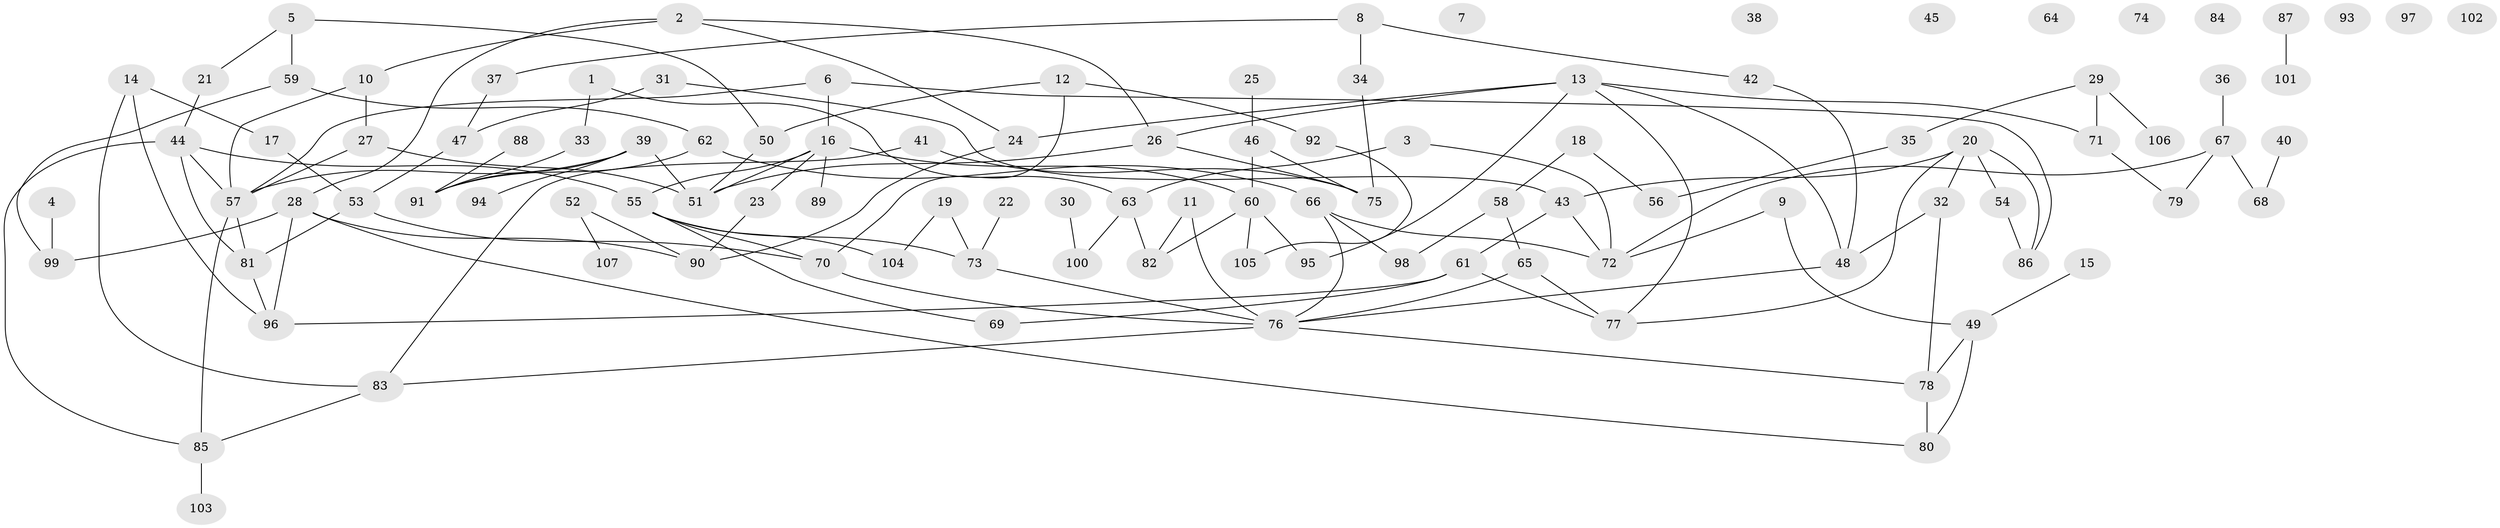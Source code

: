 // coarse degree distribution, {2: 0.2028985507246377, 4: 0.15942028985507245, 5: 0.08695652173913043, 1: 0.11594202898550725, 7: 0.057971014492753624, 0: 0.14492753623188406, 3: 0.17391304347826086, 6: 0.028985507246376812, 8: 0.028985507246376812}
// Generated by graph-tools (version 1.1) at 2025/41/03/06/25 10:41:21]
// undirected, 107 vertices, 144 edges
graph export_dot {
graph [start="1"]
  node [color=gray90,style=filled];
  1;
  2;
  3;
  4;
  5;
  6;
  7;
  8;
  9;
  10;
  11;
  12;
  13;
  14;
  15;
  16;
  17;
  18;
  19;
  20;
  21;
  22;
  23;
  24;
  25;
  26;
  27;
  28;
  29;
  30;
  31;
  32;
  33;
  34;
  35;
  36;
  37;
  38;
  39;
  40;
  41;
  42;
  43;
  44;
  45;
  46;
  47;
  48;
  49;
  50;
  51;
  52;
  53;
  54;
  55;
  56;
  57;
  58;
  59;
  60;
  61;
  62;
  63;
  64;
  65;
  66;
  67;
  68;
  69;
  70;
  71;
  72;
  73;
  74;
  75;
  76;
  77;
  78;
  79;
  80;
  81;
  82;
  83;
  84;
  85;
  86;
  87;
  88;
  89;
  90;
  91;
  92;
  93;
  94;
  95;
  96;
  97;
  98;
  99;
  100;
  101;
  102;
  103;
  104;
  105;
  106;
  107;
  1 -- 33;
  1 -- 63;
  2 -- 10;
  2 -- 24;
  2 -- 26;
  2 -- 28;
  3 -- 63;
  3 -- 72;
  4 -- 99;
  5 -- 21;
  5 -- 50;
  5 -- 59;
  6 -- 16;
  6 -- 57;
  6 -- 86;
  8 -- 34;
  8 -- 37;
  8 -- 42;
  9 -- 49;
  9 -- 72;
  10 -- 27;
  10 -- 57;
  11 -- 76;
  11 -- 82;
  12 -- 50;
  12 -- 70;
  12 -- 92;
  13 -- 24;
  13 -- 26;
  13 -- 48;
  13 -- 71;
  13 -- 77;
  13 -- 95;
  14 -- 17;
  14 -- 83;
  14 -- 96;
  15 -- 49;
  16 -- 23;
  16 -- 51;
  16 -- 55;
  16 -- 60;
  16 -- 89;
  17 -- 53;
  18 -- 56;
  18 -- 58;
  19 -- 73;
  19 -- 104;
  20 -- 32;
  20 -- 43;
  20 -- 54;
  20 -- 77;
  20 -- 86;
  21 -- 44;
  22 -- 73;
  23 -- 90;
  24 -- 90;
  25 -- 46;
  26 -- 51;
  26 -- 75;
  27 -- 51;
  27 -- 57;
  28 -- 80;
  28 -- 90;
  28 -- 96;
  28 -- 99;
  29 -- 35;
  29 -- 71;
  29 -- 106;
  30 -- 100;
  31 -- 43;
  31 -- 47;
  32 -- 48;
  32 -- 78;
  33 -- 91;
  34 -- 75;
  35 -- 56;
  36 -- 67;
  37 -- 47;
  39 -- 51;
  39 -- 57;
  39 -- 91;
  39 -- 94;
  40 -- 68;
  41 -- 75;
  41 -- 83;
  42 -- 48;
  43 -- 61;
  43 -- 72;
  44 -- 55;
  44 -- 57;
  44 -- 81;
  44 -- 85;
  46 -- 60;
  46 -- 75;
  47 -- 53;
  48 -- 76;
  49 -- 78;
  49 -- 80;
  50 -- 51;
  52 -- 90;
  52 -- 107;
  53 -- 70;
  53 -- 81;
  54 -- 86;
  55 -- 69;
  55 -- 70;
  55 -- 73;
  55 -- 104;
  57 -- 81;
  57 -- 85;
  58 -- 65;
  58 -- 98;
  59 -- 62;
  59 -- 99;
  60 -- 82;
  60 -- 95;
  60 -- 105;
  61 -- 69;
  61 -- 77;
  61 -- 96;
  62 -- 66;
  62 -- 91;
  63 -- 82;
  63 -- 100;
  65 -- 76;
  65 -- 77;
  66 -- 72;
  66 -- 76;
  66 -- 98;
  67 -- 68;
  67 -- 72;
  67 -- 79;
  70 -- 76;
  71 -- 79;
  73 -- 76;
  76 -- 78;
  76 -- 83;
  78 -- 80;
  81 -- 96;
  83 -- 85;
  85 -- 103;
  87 -- 101;
  88 -- 91;
  92 -- 105;
}
